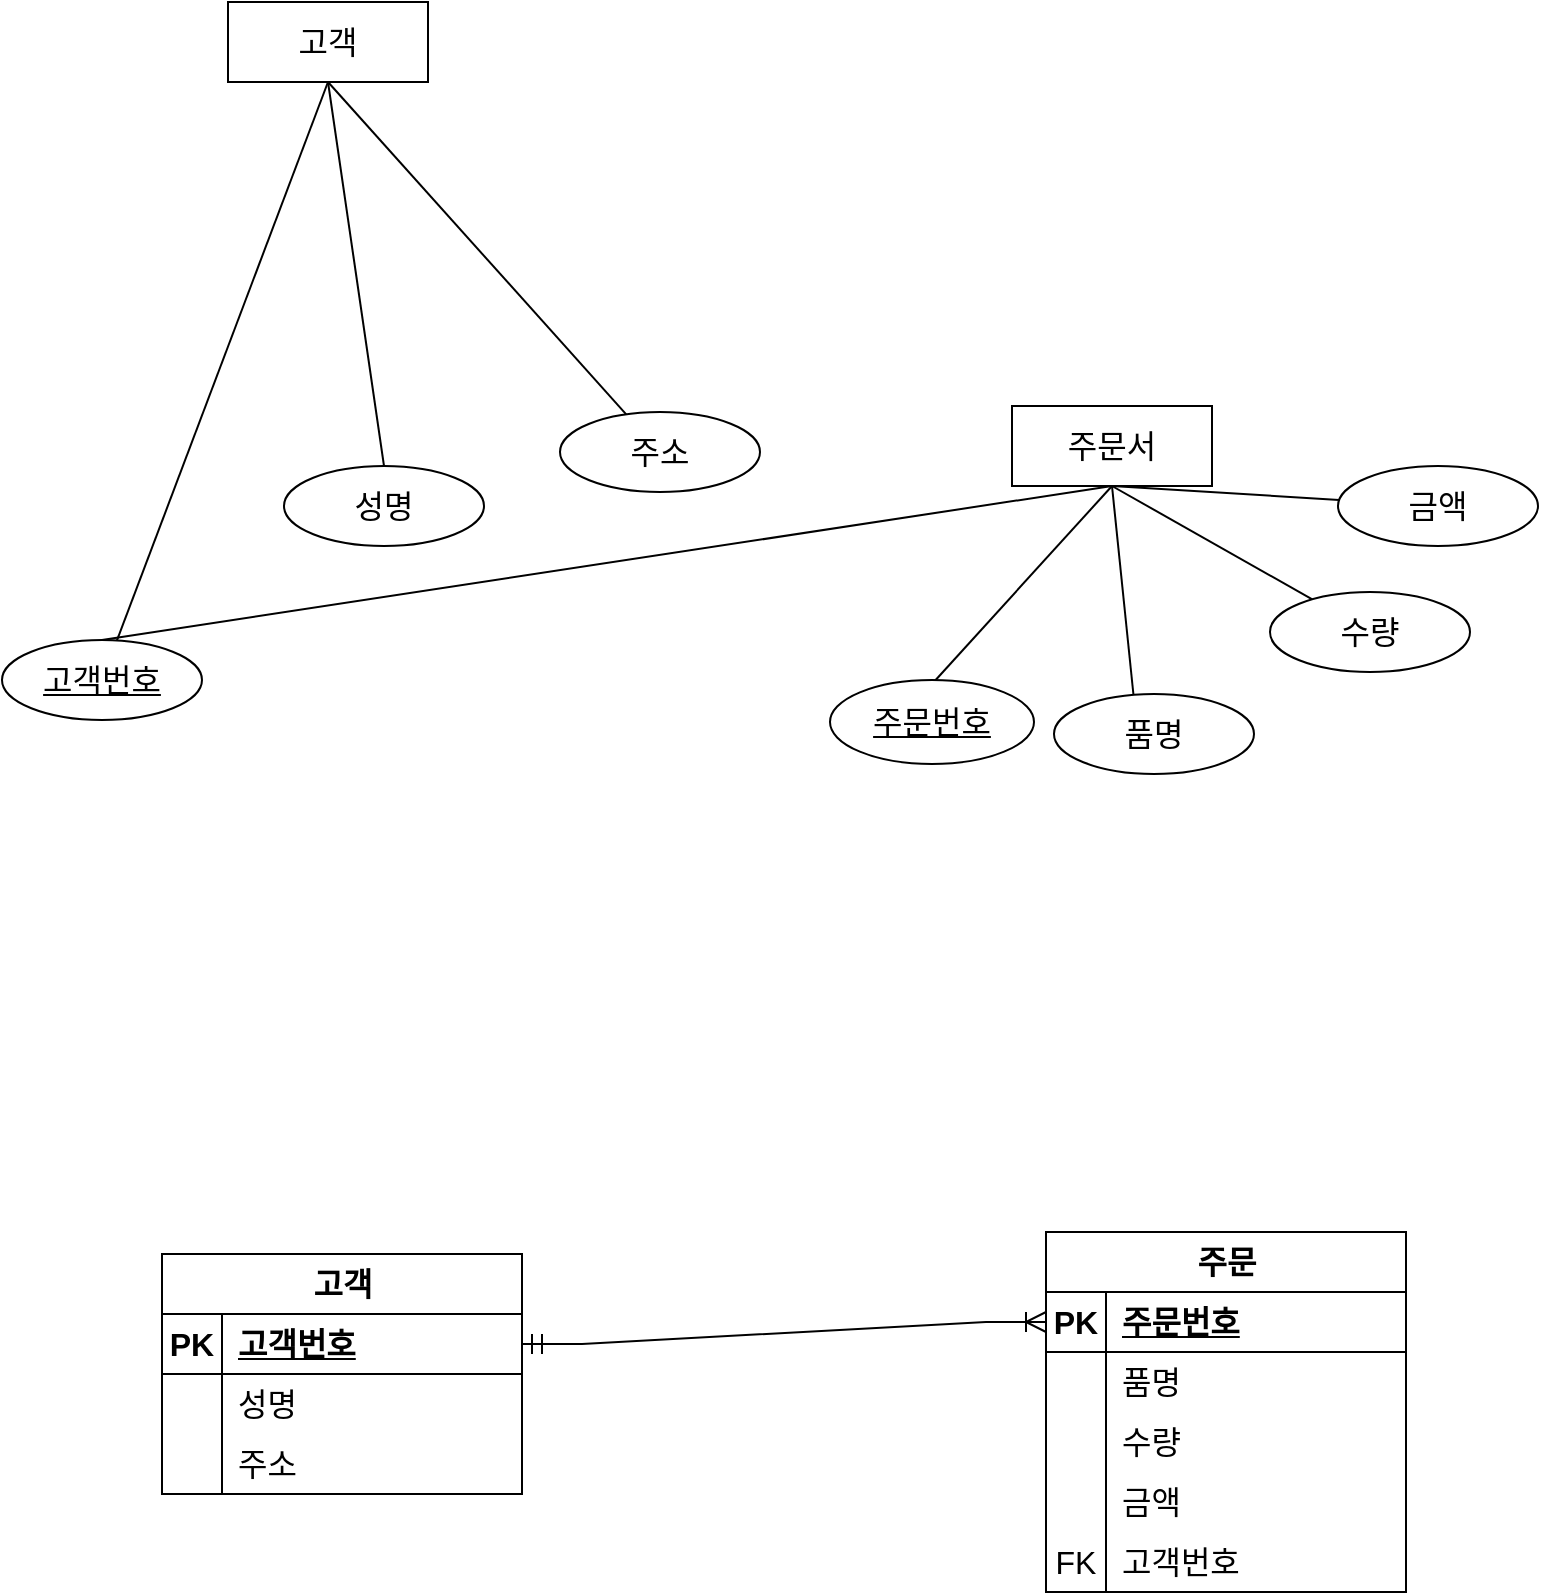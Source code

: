 <mxfile version="22.1.18" type="github">
  <diagram name="페이지-1" id="KY0Hy9y00KnCY32axMAJ">
    <mxGraphModel dx="1434" dy="1630" grid="0" gridSize="10" guides="1" tooltips="1" connect="1" arrows="1" fold="1" page="0" pageScale="1" pageWidth="827" pageHeight="1169" math="0" shadow="0">
      <root>
        <mxCell id="0" />
        <mxCell id="1" parent="0" />
        <mxCell id="AhWS74omsO0DWq48CKAy-1" value="고객" style="shape=table;startSize=30;container=1;collapsible=1;childLayout=tableLayout;fixedRows=1;rowLines=0;fontStyle=1;align=center;resizeLast=1;html=1;fontSize=16;" vertex="1" parent="1">
          <mxGeometry x="123" y="14" width="180" height="120" as="geometry" />
        </mxCell>
        <mxCell id="AhWS74omsO0DWq48CKAy-2" value="" style="shape=tableRow;horizontal=0;startSize=0;swimlaneHead=0;swimlaneBody=0;fillColor=none;collapsible=0;dropTarget=0;points=[[0,0.5],[1,0.5]];portConstraint=eastwest;top=0;left=0;right=0;bottom=1;fontSize=16;" vertex="1" parent="AhWS74omsO0DWq48CKAy-1">
          <mxGeometry y="30" width="180" height="30" as="geometry" />
        </mxCell>
        <mxCell id="AhWS74omsO0DWq48CKAy-3" value="PK" style="shape=partialRectangle;connectable=0;fillColor=none;top=0;left=0;bottom=0;right=0;fontStyle=1;overflow=hidden;whiteSpace=wrap;html=1;fontSize=16;" vertex="1" parent="AhWS74omsO0DWq48CKAy-2">
          <mxGeometry width="30" height="30" as="geometry">
            <mxRectangle width="30" height="30" as="alternateBounds" />
          </mxGeometry>
        </mxCell>
        <mxCell id="AhWS74omsO0DWq48CKAy-4" value="고객번호" style="shape=partialRectangle;connectable=0;fillColor=none;top=0;left=0;bottom=0;right=0;align=left;spacingLeft=6;fontStyle=5;overflow=hidden;whiteSpace=wrap;html=1;fontSize=16;" vertex="1" parent="AhWS74omsO0DWq48CKAy-2">
          <mxGeometry x="30" width="150" height="30" as="geometry">
            <mxRectangle width="150" height="30" as="alternateBounds" />
          </mxGeometry>
        </mxCell>
        <mxCell id="AhWS74omsO0DWq48CKAy-5" value="" style="shape=tableRow;horizontal=0;startSize=0;swimlaneHead=0;swimlaneBody=0;fillColor=none;collapsible=0;dropTarget=0;points=[[0,0.5],[1,0.5]];portConstraint=eastwest;top=0;left=0;right=0;bottom=0;fontSize=16;" vertex="1" parent="AhWS74omsO0DWq48CKAy-1">
          <mxGeometry y="60" width="180" height="30" as="geometry" />
        </mxCell>
        <mxCell id="AhWS74omsO0DWq48CKAy-6" value="" style="shape=partialRectangle;connectable=0;fillColor=none;top=0;left=0;bottom=0;right=0;editable=1;overflow=hidden;whiteSpace=wrap;html=1;fontSize=16;" vertex="1" parent="AhWS74omsO0DWq48CKAy-5">
          <mxGeometry width="30" height="30" as="geometry">
            <mxRectangle width="30" height="30" as="alternateBounds" />
          </mxGeometry>
        </mxCell>
        <mxCell id="AhWS74omsO0DWq48CKAy-7" value="성명" style="shape=partialRectangle;connectable=0;fillColor=none;top=0;left=0;bottom=0;right=0;align=left;spacingLeft=6;overflow=hidden;whiteSpace=wrap;html=1;fontSize=16;" vertex="1" parent="AhWS74omsO0DWq48CKAy-5">
          <mxGeometry x="30" width="150" height="30" as="geometry">
            <mxRectangle width="150" height="30" as="alternateBounds" />
          </mxGeometry>
        </mxCell>
        <mxCell id="AhWS74omsO0DWq48CKAy-8" value="" style="shape=tableRow;horizontal=0;startSize=0;swimlaneHead=0;swimlaneBody=0;fillColor=none;collapsible=0;dropTarget=0;points=[[0,0.5],[1,0.5]];portConstraint=eastwest;top=0;left=0;right=0;bottom=0;fontSize=16;" vertex="1" parent="AhWS74omsO0DWq48CKAy-1">
          <mxGeometry y="90" width="180" height="30" as="geometry" />
        </mxCell>
        <mxCell id="AhWS74omsO0DWq48CKAy-9" value="" style="shape=partialRectangle;connectable=0;fillColor=none;top=0;left=0;bottom=0;right=0;editable=1;overflow=hidden;whiteSpace=wrap;html=1;fontSize=16;" vertex="1" parent="AhWS74omsO0DWq48CKAy-8">
          <mxGeometry width="30" height="30" as="geometry">
            <mxRectangle width="30" height="30" as="alternateBounds" />
          </mxGeometry>
        </mxCell>
        <mxCell id="AhWS74omsO0DWq48CKAy-10" value="주소" style="shape=partialRectangle;connectable=0;fillColor=none;top=0;left=0;bottom=0;right=0;align=left;spacingLeft=6;overflow=hidden;whiteSpace=wrap;html=1;fontSize=16;" vertex="1" parent="AhWS74omsO0DWq48CKAy-8">
          <mxGeometry x="30" width="150" height="30" as="geometry">
            <mxRectangle width="150" height="30" as="alternateBounds" />
          </mxGeometry>
        </mxCell>
        <mxCell id="AhWS74omsO0DWq48CKAy-17" value="주문" style="shape=table;startSize=30;container=1;collapsible=1;childLayout=tableLayout;fixedRows=1;rowLines=0;fontStyle=1;align=center;resizeLast=1;html=1;fontSize=16;" vertex="1" parent="1">
          <mxGeometry x="565" y="3" width="180" height="180" as="geometry" />
        </mxCell>
        <mxCell id="AhWS74omsO0DWq48CKAy-18" value="" style="shape=tableRow;horizontal=0;startSize=0;swimlaneHead=0;swimlaneBody=0;fillColor=none;collapsible=0;dropTarget=0;points=[[0,0.5],[1,0.5]];portConstraint=eastwest;top=0;left=0;right=0;bottom=1;fontSize=16;" vertex="1" parent="AhWS74omsO0DWq48CKAy-17">
          <mxGeometry y="30" width="180" height="30" as="geometry" />
        </mxCell>
        <mxCell id="AhWS74omsO0DWq48CKAy-19" value="PK" style="shape=partialRectangle;connectable=0;fillColor=none;top=0;left=0;bottom=0;right=0;fontStyle=1;overflow=hidden;whiteSpace=wrap;html=1;fontSize=16;" vertex="1" parent="AhWS74omsO0DWq48CKAy-18">
          <mxGeometry width="30" height="30" as="geometry">
            <mxRectangle width="30" height="30" as="alternateBounds" />
          </mxGeometry>
        </mxCell>
        <mxCell id="AhWS74omsO0DWq48CKAy-20" value="주문번호" style="shape=partialRectangle;connectable=0;fillColor=none;top=0;left=0;bottom=0;right=0;align=left;spacingLeft=6;fontStyle=5;overflow=hidden;whiteSpace=wrap;html=1;fontSize=16;" vertex="1" parent="AhWS74omsO0DWq48CKAy-18">
          <mxGeometry x="30" width="150" height="30" as="geometry">
            <mxRectangle width="150" height="30" as="alternateBounds" />
          </mxGeometry>
        </mxCell>
        <mxCell id="AhWS74omsO0DWq48CKAy-21" value="" style="shape=tableRow;horizontal=0;startSize=0;swimlaneHead=0;swimlaneBody=0;fillColor=none;collapsible=0;dropTarget=0;points=[[0,0.5],[1,0.5]];portConstraint=eastwest;top=0;left=0;right=0;bottom=0;fontSize=16;" vertex="1" parent="AhWS74omsO0DWq48CKAy-17">
          <mxGeometry y="60" width="180" height="30" as="geometry" />
        </mxCell>
        <mxCell id="AhWS74omsO0DWq48CKAy-22" value="" style="shape=partialRectangle;connectable=0;fillColor=none;top=0;left=0;bottom=0;right=0;editable=1;overflow=hidden;whiteSpace=wrap;html=1;fontSize=16;" vertex="1" parent="AhWS74omsO0DWq48CKAy-21">
          <mxGeometry width="30" height="30" as="geometry">
            <mxRectangle width="30" height="30" as="alternateBounds" />
          </mxGeometry>
        </mxCell>
        <mxCell id="AhWS74omsO0DWq48CKAy-23" value="품명" style="shape=partialRectangle;connectable=0;fillColor=none;top=0;left=0;bottom=0;right=0;align=left;spacingLeft=6;overflow=hidden;whiteSpace=wrap;html=1;fontSize=16;" vertex="1" parent="AhWS74omsO0DWq48CKAy-21">
          <mxGeometry x="30" width="150" height="30" as="geometry">
            <mxRectangle width="150" height="30" as="alternateBounds" />
          </mxGeometry>
        </mxCell>
        <mxCell id="AhWS74omsO0DWq48CKAy-24" value="" style="shape=tableRow;horizontal=0;startSize=0;swimlaneHead=0;swimlaneBody=0;fillColor=none;collapsible=0;dropTarget=0;points=[[0,0.5],[1,0.5]];portConstraint=eastwest;top=0;left=0;right=0;bottom=0;fontSize=16;" vertex="1" parent="AhWS74omsO0DWq48CKAy-17">
          <mxGeometry y="90" width="180" height="30" as="geometry" />
        </mxCell>
        <mxCell id="AhWS74omsO0DWq48CKAy-25" value="" style="shape=partialRectangle;connectable=0;fillColor=none;top=0;left=0;bottom=0;right=0;editable=1;overflow=hidden;whiteSpace=wrap;html=1;fontSize=16;" vertex="1" parent="AhWS74omsO0DWq48CKAy-24">
          <mxGeometry width="30" height="30" as="geometry">
            <mxRectangle width="30" height="30" as="alternateBounds" />
          </mxGeometry>
        </mxCell>
        <mxCell id="AhWS74omsO0DWq48CKAy-26" value="수량" style="shape=partialRectangle;connectable=0;fillColor=none;top=0;left=0;bottom=0;right=0;align=left;spacingLeft=6;overflow=hidden;whiteSpace=wrap;html=1;fontSize=16;" vertex="1" parent="AhWS74omsO0DWq48CKAy-24">
          <mxGeometry x="30" width="150" height="30" as="geometry">
            <mxRectangle width="150" height="30" as="alternateBounds" />
          </mxGeometry>
        </mxCell>
        <mxCell id="AhWS74omsO0DWq48CKAy-27" value="" style="shape=tableRow;horizontal=0;startSize=0;swimlaneHead=0;swimlaneBody=0;fillColor=none;collapsible=0;dropTarget=0;points=[[0,0.5],[1,0.5]];portConstraint=eastwest;top=0;left=0;right=0;bottom=0;fontSize=16;" vertex="1" parent="AhWS74omsO0DWq48CKAy-17">
          <mxGeometry y="120" width="180" height="30" as="geometry" />
        </mxCell>
        <mxCell id="AhWS74omsO0DWq48CKAy-28" value="" style="shape=partialRectangle;connectable=0;fillColor=none;top=0;left=0;bottom=0;right=0;editable=1;overflow=hidden;whiteSpace=wrap;html=1;fontSize=16;" vertex="1" parent="AhWS74omsO0DWq48CKAy-27">
          <mxGeometry width="30" height="30" as="geometry">
            <mxRectangle width="30" height="30" as="alternateBounds" />
          </mxGeometry>
        </mxCell>
        <mxCell id="AhWS74omsO0DWq48CKAy-29" value="금액" style="shape=partialRectangle;connectable=0;fillColor=none;top=0;left=0;bottom=0;right=0;align=left;spacingLeft=6;overflow=hidden;whiteSpace=wrap;html=1;fontSize=16;" vertex="1" parent="AhWS74omsO0DWq48CKAy-27">
          <mxGeometry x="30" width="150" height="30" as="geometry">
            <mxRectangle width="150" height="30" as="alternateBounds" />
          </mxGeometry>
        </mxCell>
        <mxCell id="AhWS74omsO0DWq48CKAy-31" value="" style="shape=tableRow;horizontal=0;startSize=0;swimlaneHead=0;swimlaneBody=0;fillColor=none;collapsible=0;dropTarget=0;points=[[0,0.5],[1,0.5]];portConstraint=eastwest;top=0;left=0;right=0;bottom=0;fontSize=16;" vertex="1" parent="AhWS74omsO0DWq48CKAy-17">
          <mxGeometry y="150" width="180" height="30" as="geometry" />
        </mxCell>
        <mxCell id="AhWS74omsO0DWq48CKAy-32" value="FK" style="shape=partialRectangle;connectable=0;fillColor=none;top=0;left=0;bottom=0;right=0;editable=1;overflow=hidden;whiteSpace=wrap;html=1;fontSize=16;" vertex="1" parent="AhWS74omsO0DWq48CKAy-31">
          <mxGeometry width="30" height="30" as="geometry">
            <mxRectangle width="30" height="30" as="alternateBounds" />
          </mxGeometry>
        </mxCell>
        <mxCell id="AhWS74omsO0DWq48CKAy-33" value="고객번호" style="shape=partialRectangle;connectable=0;fillColor=none;top=0;left=0;bottom=0;right=0;align=left;spacingLeft=6;overflow=hidden;whiteSpace=wrap;html=1;fontSize=16;" vertex="1" parent="AhWS74omsO0DWq48CKAy-31">
          <mxGeometry x="30" width="150" height="30" as="geometry">
            <mxRectangle width="150" height="30" as="alternateBounds" />
          </mxGeometry>
        </mxCell>
        <mxCell id="AhWS74omsO0DWq48CKAy-30" value="" style="edgeStyle=entityRelationEdgeStyle;fontSize=12;html=1;endArrow=ERoneToMany;startArrow=ERmandOne;rounded=0;startSize=8;endSize=8;entryX=0;entryY=0.5;entryDx=0;entryDy=0;exitX=1;exitY=0.5;exitDx=0;exitDy=0;" edge="1" parent="1" source="AhWS74omsO0DWq48CKAy-2" target="AhWS74omsO0DWq48CKAy-18">
          <mxGeometry width="100" height="100" relative="1" as="geometry">
            <mxPoint x="424" y="18" as="sourcePoint" />
            <mxPoint x="480" y="-30" as="targetPoint" />
          </mxGeometry>
        </mxCell>
        <mxCell id="AhWS74omsO0DWq48CKAy-34" value="고객" style="whiteSpace=wrap;html=1;align=center;fontSize=16;" vertex="1" parent="1">
          <mxGeometry x="156" y="-612" width="100" height="40" as="geometry" />
        </mxCell>
        <mxCell id="AhWS74omsO0DWq48CKAy-37" value="고객번호" style="ellipse;whiteSpace=wrap;html=1;align=center;fontStyle=4;fontSize=16;" vertex="1" parent="1">
          <mxGeometry x="43" y="-293" width="100" height="40" as="geometry" />
        </mxCell>
        <mxCell id="AhWS74omsO0DWq48CKAy-39" value="성명" style="ellipse;whiteSpace=wrap;html=1;align=center;fontSize=16;" vertex="1" parent="1">
          <mxGeometry x="184" y="-380" width="100" height="40" as="geometry" />
        </mxCell>
        <mxCell id="AhWS74omsO0DWq48CKAy-40" value="" style="endArrow=none;html=1;rounded=0;fontSize=12;startSize=8;endSize=8;curved=1;exitX=0.5;exitY=1;exitDx=0;exitDy=0;" edge="1" parent="1" source="AhWS74omsO0DWq48CKAy-34" target="AhWS74omsO0DWq48CKAy-41">
          <mxGeometry relative="1" as="geometry">
            <mxPoint x="226" y="-352" as="sourcePoint" />
            <mxPoint x="342" y="-243" as="targetPoint" />
          </mxGeometry>
        </mxCell>
        <mxCell id="AhWS74omsO0DWq48CKAy-41" value="주소" style="ellipse;whiteSpace=wrap;html=1;align=center;fontSize=16;" vertex="1" parent="1">
          <mxGeometry x="322" y="-407" width="100" height="40" as="geometry" />
        </mxCell>
        <mxCell id="AhWS74omsO0DWq48CKAy-44" value="주문서" style="whiteSpace=wrap;html=1;align=center;fontSize=16;" vertex="1" parent="1">
          <mxGeometry x="548" y="-410" width="100" height="40" as="geometry" />
        </mxCell>
        <mxCell id="AhWS74omsO0DWq48CKAy-45" value="" style="endArrow=none;html=1;rounded=0;fontSize=12;startSize=8;endSize=8;curved=1;entryX=0.5;entryY=1;entryDx=0;entryDy=0;" edge="1" parent="1" target="AhWS74omsO0DWq48CKAy-44">
          <mxGeometry relative="1" as="geometry">
            <mxPoint x="508" y="-271" as="sourcePoint" />
            <mxPoint x="525" y="-259" as="targetPoint" />
          </mxGeometry>
        </mxCell>
        <mxCell id="AhWS74omsO0DWq48CKAy-46" value="주문번호" style="ellipse;whiteSpace=wrap;html=1;align=center;fontStyle=4;fontSize=16;" vertex="1" parent="1">
          <mxGeometry x="457" y="-273" width="102" height="42" as="geometry" />
        </mxCell>
        <mxCell id="AhWS74omsO0DWq48CKAy-47" value="" style="endArrow=none;html=1;rounded=0;fontSize=12;startSize=8;endSize=8;curved=1;exitX=0.5;exitY=1;exitDx=0;exitDy=0;" edge="1" parent="1" source="AhWS74omsO0DWq48CKAy-44">
          <mxGeometry relative="1" as="geometry">
            <mxPoint x="365" y="-259" as="sourcePoint" />
            <mxPoint x="609" y="-263" as="targetPoint" />
          </mxGeometry>
        </mxCell>
        <mxCell id="AhWS74omsO0DWq48CKAy-48" value="품명" style="ellipse;whiteSpace=wrap;html=1;align=center;fontSize=16;" vertex="1" parent="1">
          <mxGeometry x="569" y="-266" width="100" height="40" as="geometry" />
        </mxCell>
        <mxCell id="AhWS74omsO0DWq48CKAy-50" value="" style="endArrow=none;html=1;rounded=0;fontSize=12;startSize=8;endSize=8;curved=1;exitX=0.5;exitY=1;exitDx=0;exitDy=0;" edge="1" parent="1" source="AhWS74omsO0DWq48CKAy-44" target="AhWS74omsO0DWq48CKAy-51">
          <mxGeometry relative="1" as="geometry">
            <mxPoint x="365" y="-259" as="sourcePoint" />
            <mxPoint x="715" y="-278" as="targetPoint" />
          </mxGeometry>
        </mxCell>
        <mxCell id="AhWS74omsO0DWq48CKAy-51" value="수량" style="ellipse;whiteSpace=wrap;html=1;align=center;fontSize=16;" vertex="1" parent="1">
          <mxGeometry x="677" y="-317" width="100" height="40" as="geometry" />
        </mxCell>
        <mxCell id="AhWS74omsO0DWq48CKAy-52" value="" style="endArrow=none;html=1;rounded=0;fontSize=12;startSize=8;endSize=8;curved=1;exitX=0.5;exitY=1;exitDx=0;exitDy=0;" edge="1" parent="1" source="AhWS74omsO0DWq48CKAy-44" target="AhWS74omsO0DWq48CKAy-53">
          <mxGeometry relative="1" as="geometry">
            <mxPoint x="365" y="-259" as="sourcePoint" />
            <mxPoint x="744" y="-368" as="targetPoint" />
          </mxGeometry>
        </mxCell>
        <mxCell id="AhWS74omsO0DWq48CKAy-53" value="금액" style="ellipse;whiteSpace=wrap;html=1;align=center;fontSize=16;" vertex="1" parent="1">
          <mxGeometry x="711" y="-380" width="100" height="40" as="geometry" />
        </mxCell>
        <mxCell id="AhWS74omsO0DWq48CKAy-55" value="" style="endArrow=none;html=1;rounded=0;fontSize=12;startSize=8;endSize=8;curved=1;entryX=0.5;entryY=1;entryDx=0;entryDy=0;exitX=0.5;exitY=0;exitDx=0;exitDy=0;" edge="1" parent="1" source="AhWS74omsO0DWq48CKAy-37" target="AhWS74omsO0DWq48CKAy-44">
          <mxGeometry relative="1" as="geometry">
            <mxPoint x="365" y="-259" as="sourcePoint" />
            <mxPoint x="525" y="-259" as="targetPoint" />
          </mxGeometry>
        </mxCell>
        <mxCell id="AhWS74omsO0DWq48CKAy-56" value="" style="endArrow=none;html=1;rounded=0;fontSize=12;startSize=8;endSize=8;curved=1;entryX=0.5;entryY=0;entryDx=0;entryDy=0;exitX=0.5;exitY=1;exitDx=0;exitDy=0;" edge="1" parent="1" source="AhWS74omsO0DWq48CKAy-34" target="AhWS74omsO0DWq48CKAy-39">
          <mxGeometry relative="1" as="geometry">
            <mxPoint x="206" y="-480" as="sourcePoint" />
            <mxPoint x="525" y="-259" as="targetPoint" />
          </mxGeometry>
        </mxCell>
        <mxCell id="AhWS74omsO0DWq48CKAy-58" value="" style="endArrow=none;html=1;rounded=0;fontSize=12;startSize=8;endSize=8;curved=1;entryX=0.5;entryY=1;entryDx=0;entryDy=0;" edge="1" parent="1" source="AhWS74omsO0DWq48CKAy-37" target="AhWS74omsO0DWq48CKAy-34">
          <mxGeometry relative="1" as="geometry">
            <mxPoint x="300" y="-238" as="sourcePoint" />
            <mxPoint x="453" y="-307" as="targetPoint" />
          </mxGeometry>
        </mxCell>
      </root>
    </mxGraphModel>
  </diagram>
</mxfile>
